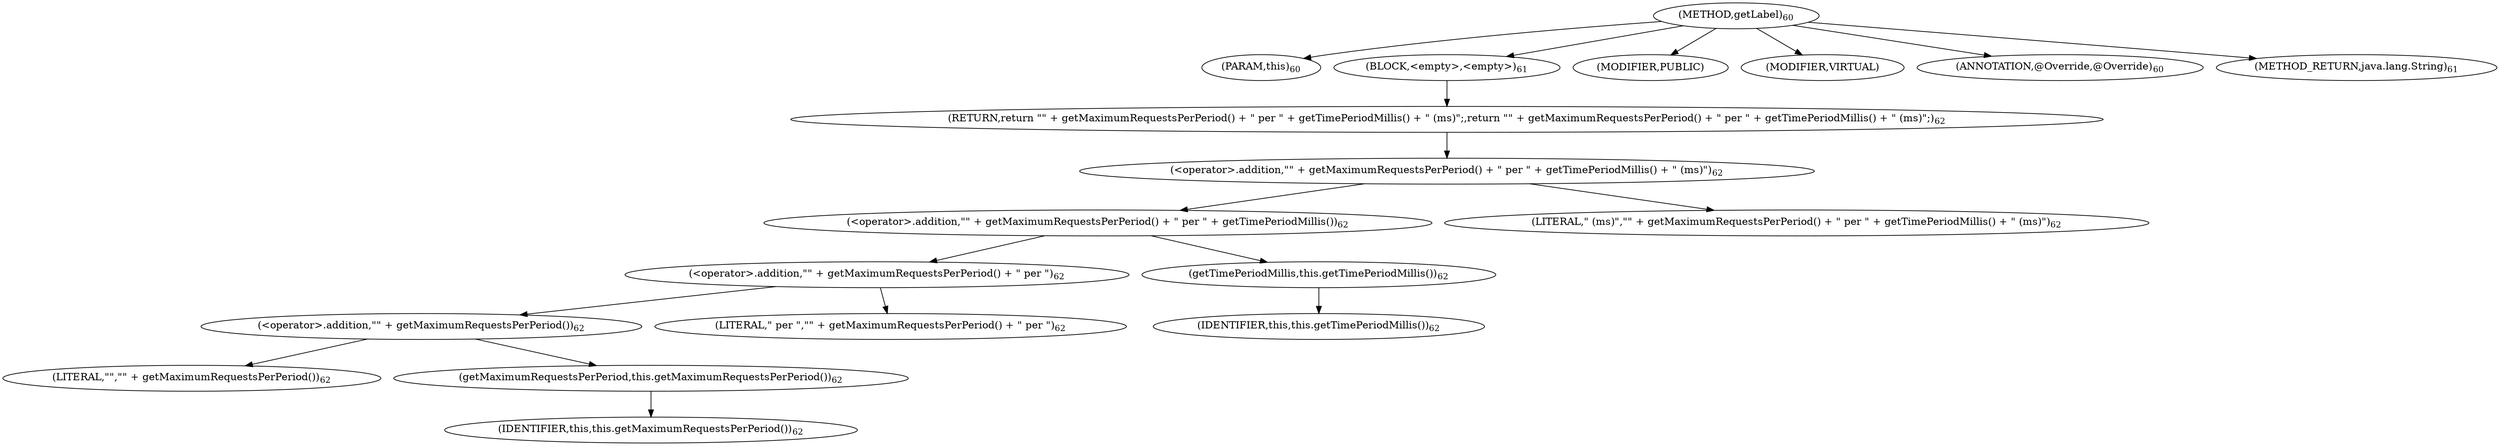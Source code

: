 digraph "getLabel" {  
"133" [label = <(METHOD,getLabel)<SUB>60</SUB>> ]
"10" [label = <(PARAM,this)<SUB>60</SUB>> ]
"134" [label = <(BLOCK,&lt;empty&gt;,&lt;empty&gt;)<SUB>61</SUB>> ]
"135" [label = <(RETURN,return &quot;&quot; + getMaximumRequestsPerPeriod() + &quot; per &quot; + getTimePeriodMillis() + &quot; (ms)&quot;;,return &quot;&quot; + getMaximumRequestsPerPeriod() + &quot; per &quot; + getTimePeriodMillis() + &quot; (ms)&quot;;)<SUB>62</SUB>> ]
"136" [label = <(&lt;operator&gt;.addition,&quot;&quot; + getMaximumRequestsPerPeriod() + &quot; per &quot; + getTimePeriodMillis() + &quot; (ms)&quot;)<SUB>62</SUB>> ]
"137" [label = <(&lt;operator&gt;.addition,&quot;&quot; + getMaximumRequestsPerPeriod() + &quot; per &quot; + getTimePeriodMillis())<SUB>62</SUB>> ]
"138" [label = <(&lt;operator&gt;.addition,&quot;&quot; + getMaximumRequestsPerPeriod() + &quot; per &quot;)<SUB>62</SUB>> ]
"139" [label = <(&lt;operator&gt;.addition,&quot;&quot; + getMaximumRequestsPerPeriod())<SUB>62</SUB>> ]
"140" [label = <(LITERAL,&quot;&quot;,&quot;&quot; + getMaximumRequestsPerPeriod())<SUB>62</SUB>> ]
"141" [label = <(getMaximumRequestsPerPeriod,this.getMaximumRequestsPerPeriod())<SUB>62</SUB>> ]
"9" [label = <(IDENTIFIER,this,this.getMaximumRequestsPerPeriod())<SUB>62</SUB>> ]
"142" [label = <(LITERAL,&quot; per &quot;,&quot;&quot; + getMaximumRequestsPerPeriod() + &quot; per &quot;)<SUB>62</SUB>> ]
"143" [label = <(getTimePeriodMillis,this.getTimePeriodMillis())<SUB>62</SUB>> ]
"11" [label = <(IDENTIFIER,this,this.getTimePeriodMillis())<SUB>62</SUB>> ]
"144" [label = <(LITERAL,&quot; (ms)&quot;,&quot;&quot; + getMaximumRequestsPerPeriod() + &quot; per &quot; + getTimePeriodMillis() + &quot; (ms)&quot;)<SUB>62</SUB>> ]
"145" [label = <(MODIFIER,PUBLIC)> ]
"146" [label = <(MODIFIER,VIRTUAL)> ]
"147" [label = <(ANNOTATION,@Override,@Override)<SUB>60</SUB>> ]
"148" [label = <(METHOD_RETURN,java.lang.String)<SUB>61</SUB>> ]
  "133" -> "10" 
  "133" -> "134" 
  "133" -> "145" 
  "133" -> "146" 
  "133" -> "147" 
  "133" -> "148" 
  "134" -> "135" 
  "135" -> "136" 
  "136" -> "137" 
  "136" -> "144" 
  "137" -> "138" 
  "137" -> "143" 
  "138" -> "139" 
  "138" -> "142" 
  "139" -> "140" 
  "139" -> "141" 
  "141" -> "9" 
  "143" -> "11" 
}
